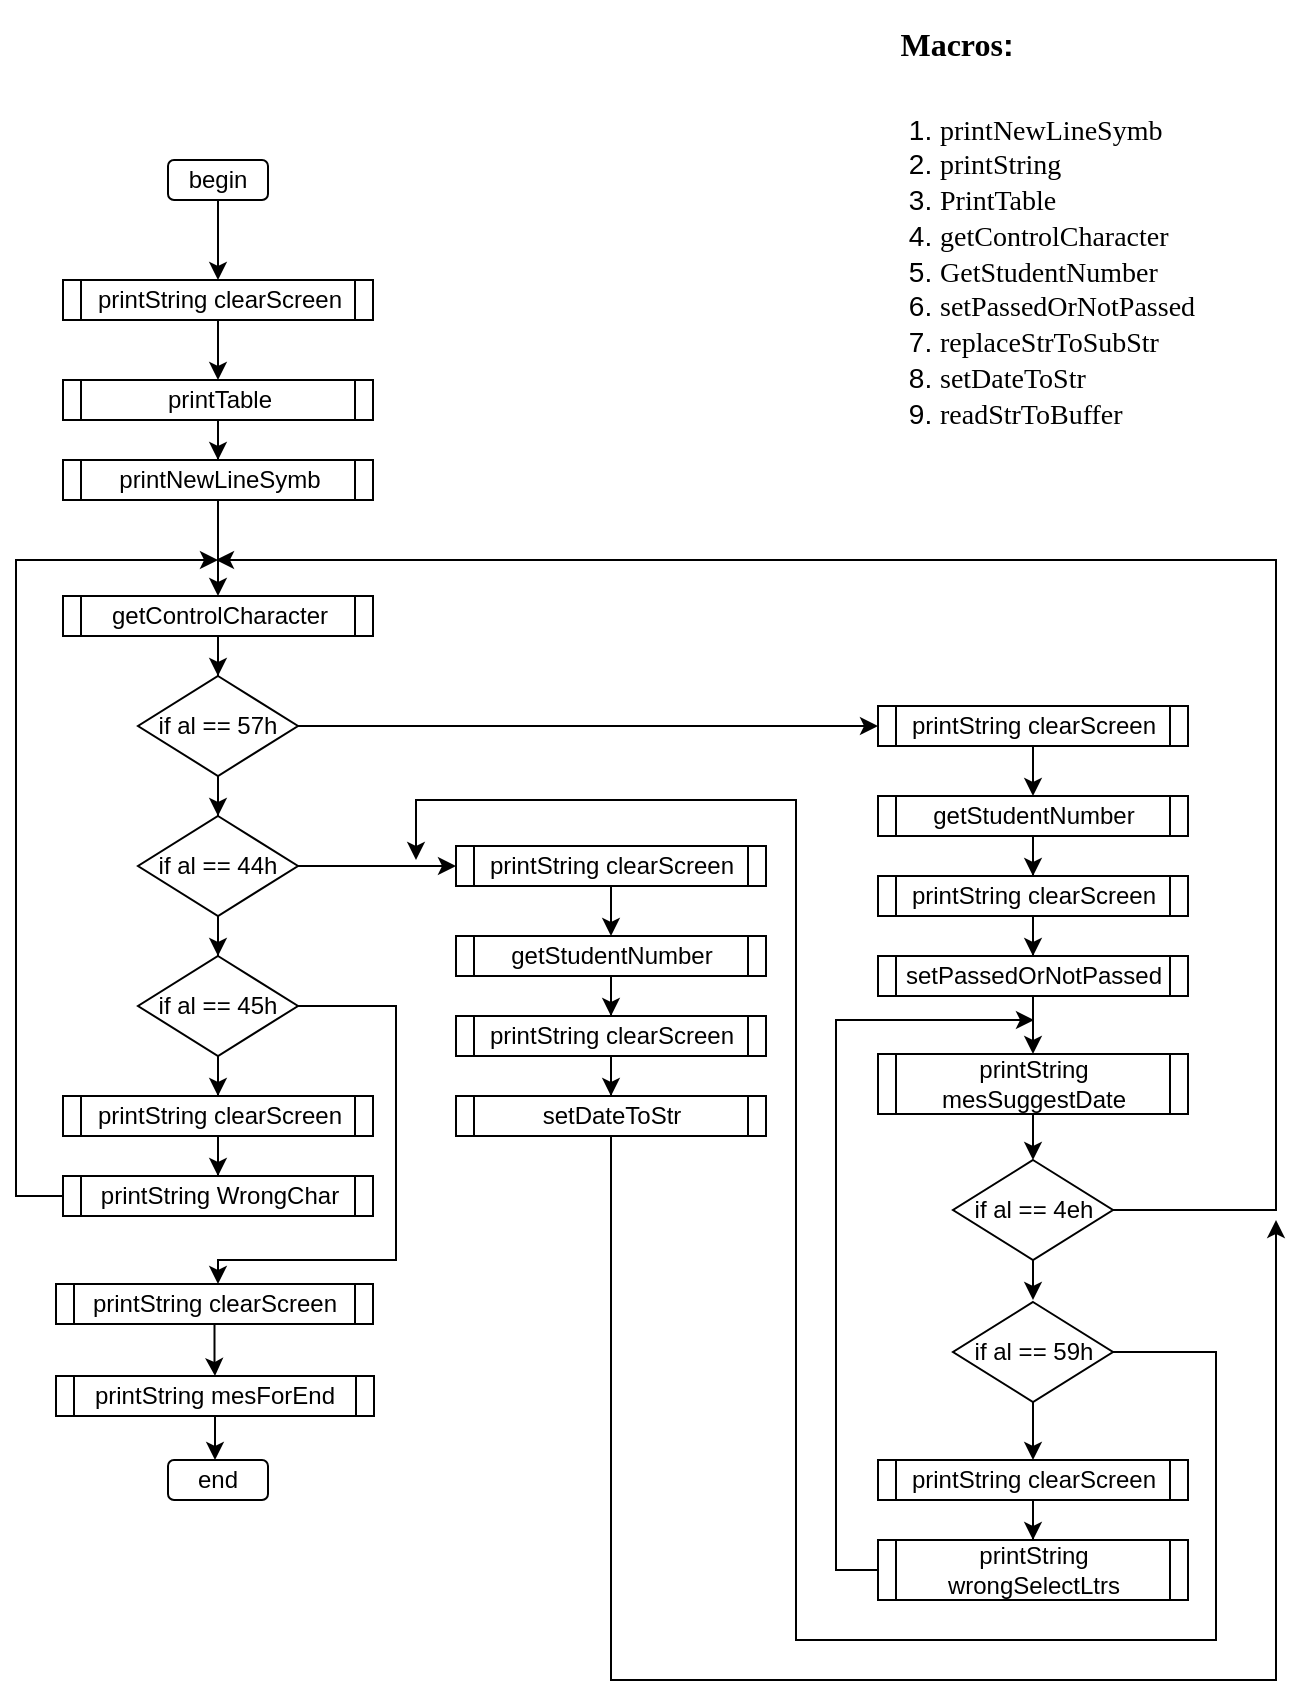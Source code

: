 <mxfile version="15.5.0" type="device"><diagram id="04VifR-atQaVN-kNRWPu" name="Page-1"><mxGraphModel dx="485" dy="1368" grid="1" gridSize="10" guides="1" tooltips="1" connect="1" arrows="1" fold="1" page="1" pageScale="1" pageWidth="850" pageHeight="1100" math="0" shadow="0"><root><mxCell id="0"/><mxCell id="1" parent="0"/><mxCell id="H-H5tbR4z-2xL8LjP6pu-10" style="edgeStyle=orthogonalEdgeStyle;rounded=0;orthogonalLoop=1;jettySize=auto;html=1;entryX=0.5;entryY=0;entryDx=0;entryDy=0;" edge="1" parent="1" source="H-H5tbR4z-2xL8LjP6pu-1" target="H-H5tbR4z-2xL8LjP6pu-2"><mxGeometry relative="1" as="geometry"/></mxCell><mxCell id="H-H5tbR4z-2xL8LjP6pu-1" value="begin" style="rounded=1;whiteSpace=wrap;html=1;" vertex="1" parent="1"><mxGeometry x="216" y="120" width="50" height="20" as="geometry"/></mxCell><mxCell id="H-H5tbR4z-2xL8LjP6pu-12" style="edgeStyle=orthogonalEdgeStyle;rounded=0;orthogonalLoop=1;jettySize=auto;html=1;entryX=0.5;entryY=0;entryDx=0;entryDy=0;" edge="1" parent="1" source="H-H5tbR4z-2xL8LjP6pu-2" target="H-H5tbR4z-2xL8LjP6pu-4"><mxGeometry relative="1" as="geometry"/></mxCell><mxCell id="H-H5tbR4z-2xL8LjP6pu-2" value="printString clearScreen" style="shape=process;whiteSpace=wrap;html=1;backgroundOutline=1;size=0.057;" vertex="1" parent="1"><mxGeometry x="163.5" y="180" width="155" height="20" as="geometry"/></mxCell><mxCell id="H-H5tbR4z-2xL8LjP6pu-13" style="edgeStyle=orthogonalEdgeStyle;rounded=0;orthogonalLoop=1;jettySize=auto;html=1;entryX=0.5;entryY=0;entryDx=0;entryDy=0;" edge="1" parent="1" source="H-H5tbR4z-2xL8LjP6pu-4" target="H-H5tbR4z-2xL8LjP6pu-5"><mxGeometry relative="1" as="geometry"/></mxCell><mxCell id="H-H5tbR4z-2xL8LjP6pu-4" value="printTable" style="shape=process;whiteSpace=wrap;html=1;backgroundOutline=1;size=0.057;" vertex="1" parent="1"><mxGeometry x="163.5" y="230" width="155" height="20" as="geometry"/></mxCell><mxCell id="H-H5tbR4z-2xL8LjP6pu-15" style="edgeStyle=orthogonalEdgeStyle;rounded=0;orthogonalLoop=1;jettySize=auto;html=1;entryX=0.5;entryY=0;entryDx=0;entryDy=0;" edge="1" parent="1" source="H-H5tbR4z-2xL8LjP6pu-5" target="H-H5tbR4z-2xL8LjP6pu-7"><mxGeometry relative="1" as="geometry"/></mxCell><mxCell id="H-H5tbR4z-2xL8LjP6pu-5" value="printNewLineSymb" style="shape=process;whiteSpace=wrap;html=1;backgroundOutline=1;size=0.057;" vertex="1" parent="1"><mxGeometry x="163.5" y="270" width="155" height="20" as="geometry"/></mxCell><mxCell id="H-H5tbR4z-2xL8LjP6pu-20" style="edgeStyle=orthogonalEdgeStyle;rounded=0;orthogonalLoop=1;jettySize=auto;html=1;entryX=0.5;entryY=0;entryDx=0;entryDy=0;" edge="1" parent="1" source="H-H5tbR4z-2xL8LjP6pu-7" target="H-H5tbR4z-2xL8LjP6pu-16"><mxGeometry relative="1" as="geometry"/></mxCell><mxCell id="H-H5tbR4z-2xL8LjP6pu-7" value="getControlCharacter" style="shape=process;whiteSpace=wrap;html=1;backgroundOutline=1;size=0.057;" vertex="1" parent="1"><mxGeometry x="163.5" y="338" width="155" height="20" as="geometry"/></mxCell><mxCell id="H-H5tbR4z-2xL8LjP6pu-21" style="edgeStyle=orthogonalEdgeStyle;rounded=0;orthogonalLoop=1;jettySize=auto;html=1;entryX=0.5;entryY=0;entryDx=0;entryDy=0;" edge="1" parent="1" source="H-H5tbR4z-2xL8LjP6pu-16" target="H-H5tbR4z-2xL8LjP6pu-18"><mxGeometry relative="1" as="geometry"/></mxCell><mxCell id="H-H5tbR4z-2xL8LjP6pu-29" style="edgeStyle=orthogonalEdgeStyle;rounded=0;orthogonalLoop=1;jettySize=auto;html=1;entryX=0;entryY=0.5;entryDx=0;entryDy=0;" edge="1" parent="1" source="H-H5tbR4z-2xL8LjP6pu-16" target="H-H5tbR4z-2xL8LjP6pu-30"><mxGeometry relative="1" as="geometry"><mxPoint x="330" y="375" as="targetPoint"/></mxGeometry></mxCell><mxCell id="H-H5tbR4z-2xL8LjP6pu-16" value="if al == 57h" style="rhombus;whiteSpace=wrap;html=1;" vertex="1" parent="1"><mxGeometry x="201" y="378" width="80" height="50" as="geometry"/></mxCell><mxCell id="H-H5tbR4z-2xL8LjP6pu-26" style="edgeStyle=orthogonalEdgeStyle;rounded=0;orthogonalLoop=1;jettySize=auto;html=1;entryX=0.5;entryY=0;entryDx=0;entryDy=0;" edge="1" parent="1" source="H-H5tbR4z-2xL8LjP6pu-17" target="H-H5tbR4z-2xL8LjP6pu-23"><mxGeometry relative="1" as="geometry"/></mxCell><mxCell id="H-H5tbR4z-2xL8LjP6pu-54" style="edgeStyle=orthogonalEdgeStyle;rounded=0;orthogonalLoop=1;jettySize=auto;html=1;" edge="1" parent="1" source="H-H5tbR4z-2xL8LjP6pu-17"><mxGeometry relative="1" as="geometry"><mxPoint x="241" y="682" as="targetPoint"/><Array as="points"><mxPoint x="330" y="543"/><mxPoint x="330" y="670"/><mxPoint x="241" y="670"/></Array></mxGeometry></mxCell><mxCell id="H-H5tbR4z-2xL8LjP6pu-17" value="if al == 45h" style="rhombus;whiteSpace=wrap;html=1;" vertex="1" parent="1"><mxGeometry x="201" y="518" width="80" height="50" as="geometry"/></mxCell><mxCell id="H-H5tbR4z-2xL8LjP6pu-22" style="edgeStyle=orthogonalEdgeStyle;rounded=0;orthogonalLoop=1;jettySize=auto;html=1;entryX=0.5;entryY=0;entryDx=0;entryDy=0;" edge="1" parent="1" source="H-H5tbR4z-2xL8LjP6pu-18" target="H-H5tbR4z-2xL8LjP6pu-17"><mxGeometry relative="1" as="geometry"/></mxCell><mxCell id="H-H5tbR4z-2xL8LjP6pu-70" style="edgeStyle=orthogonalEdgeStyle;rounded=0;orthogonalLoop=1;jettySize=auto;html=1;entryX=0;entryY=0.5;entryDx=0;entryDy=0;" edge="1" parent="1" source="H-H5tbR4z-2xL8LjP6pu-18" target="H-H5tbR4z-2xL8LjP6pu-63"><mxGeometry relative="1" as="geometry"/></mxCell><mxCell id="H-H5tbR4z-2xL8LjP6pu-18" value="if al == 44h" style="rhombus;whiteSpace=wrap;html=1;" vertex="1" parent="1"><mxGeometry x="201" y="448" width="80" height="50" as="geometry"/></mxCell><mxCell id="H-H5tbR4z-2xL8LjP6pu-27" style="edgeStyle=orthogonalEdgeStyle;rounded=0;orthogonalLoop=1;jettySize=auto;html=1;entryX=0.5;entryY=0;entryDx=0;entryDy=0;" edge="1" parent="1" source="H-H5tbR4z-2xL8LjP6pu-23" target="H-H5tbR4z-2xL8LjP6pu-24"><mxGeometry relative="1" as="geometry"/></mxCell><mxCell id="H-H5tbR4z-2xL8LjP6pu-23" value="printString clearScreen" style="shape=process;whiteSpace=wrap;html=1;backgroundOutline=1;size=0.057;" vertex="1" parent="1"><mxGeometry x="163.5" y="588" width="155" height="20" as="geometry"/></mxCell><mxCell id="H-H5tbR4z-2xL8LjP6pu-28" style="edgeStyle=orthogonalEdgeStyle;rounded=0;orthogonalLoop=1;jettySize=auto;html=1;" edge="1" parent="1" source="H-H5tbR4z-2xL8LjP6pu-24"><mxGeometry relative="1" as="geometry"><mxPoint x="241" y="320" as="targetPoint"/><Array as="points"><mxPoint x="140" y="638"/><mxPoint x="140" y="320"/></Array></mxGeometry></mxCell><mxCell id="H-H5tbR4z-2xL8LjP6pu-24" value="printString WrongChar" style="shape=process;whiteSpace=wrap;html=1;backgroundOutline=1;size=0.057;" vertex="1" parent="1"><mxGeometry x="163.5" y="628" width="155" height="20" as="geometry"/></mxCell><mxCell id="H-H5tbR4z-2xL8LjP6pu-35" style="edgeStyle=orthogonalEdgeStyle;rounded=0;orthogonalLoop=1;jettySize=auto;html=1;entryX=0.5;entryY=0;entryDx=0;entryDy=0;" edge="1" parent="1" source="H-H5tbR4z-2xL8LjP6pu-30" target="H-H5tbR4z-2xL8LjP6pu-31"><mxGeometry relative="1" as="geometry"/></mxCell><mxCell id="H-H5tbR4z-2xL8LjP6pu-30" value="printString clearScreen" style="shape=process;whiteSpace=wrap;html=1;backgroundOutline=1;size=0.057;" vertex="1" parent="1"><mxGeometry x="571" y="393" width="155" height="20" as="geometry"/></mxCell><mxCell id="H-H5tbR4z-2xL8LjP6pu-34" style="edgeStyle=orthogonalEdgeStyle;rounded=0;orthogonalLoop=1;jettySize=auto;html=1;entryX=0.5;entryY=0;entryDx=0;entryDy=0;" edge="1" parent="1" source="H-H5tbR4z-2xL8LjP6pu-31" target="H-H5tbR4z-2xL8LjP6pu-36"><mxGeometry relative="1" as="geometry"/></mxCell><mxCell id="H-H5tbR4z-2xL8LjP6pu-31" value="getStudentNumber" style="shape=process;whiteSpace=wrap;html=1;backgroundOutline=1;size=0.057;" vertex="1" parent="1"><mxGeometry x="571" y="438" width="155" height="20" as="geometry"/></mxCell><mxCell id="H-H5tbR4z-2xL8LjP6pu-50" style="edgeStyle=orthogonalEdgeStyle;rounded=0;orthogonalLoop=1;jettySize=auto;html=1;entryX=0.5;entryY=0;entryDx=0;entryDy=0;" edge="1" parent="1" source="H-H5tbR4z-2xL8LjP6pu-32" target="H-H5tbR4z-2xL8LjP6pu-40"><mxGeometry relative="1" as="geometry"/></mxCell><mxCell id="H-H5tbR4z-2xL8LjP6pu-32" value="setPassedOrNotPassed" style="shape=process;whiteSpace=wrap;html=1;backgroundOutline=1;size=0.057;" vertex="1" parent="1"><mxGeometry x="571" y="518" width="155" height="20" as="geometry"/></mxCell><mxCell id="H-H5tbR4z-2xL8LjP6pu-38" style="edgeStyle=orthogonalEdgeStyle;rounded=0;orthogonalLoop=1;jettySize=auto;html=1;entryX=0.5;entryY=0;entryDx=0;entryDy=0;" edge="1" parent="1" source="H-H5tbR4z-2xL8LjP6pu-36" target="H-H5tbR4z-2xL8LjP6pu-32"><mxGeometry relative="1" as="geometry"/></mxCell><mxCell id="H-H5tbR4z-2xL8LjP6pu-36" value="printString clearScreen" style="shape=process;whiteSpace=wrap;html=1;backgroundOutline=1;size=0.057;" vertex="1" parent="1"><mxGeometry x="571" y="478" width="155" height="20" as="geometry"/></mxCell><mxCell id="H-H5tbR4z-2xL8LjP6pu-79" style="edgeStyle=orthogonalEdgeStyle;rounded=0;orthogonalLoop=1;jettySize=auto;html=1;entryX=0.5;entryY=0;entryDx=0;entryDy=0;" edge="1" parent="1" source="H-H5tbR4z-2xL8LjP6pu-39" target="H-H5tbR4z-2xL8LjP6pu-43"><mxGeometry relative="1" as="geometry"/></mxCell><mxCell id="H-H5tbR4z-2xL8LjP6pu-81" style="edgeStyle=orthogonalEdgeStyle;rounded=0;orthogonalLoop=1;jettySize=auto;html=1;" edge="1" parent="1" source="H-H5tbR4z-2xL8LjP6pu-39"><mxGeometry relative="1" as="geometry"><mxPoint x="340" y="470" as="targetPoint"/><Array as="points"><mxPoint x="740" y="716"/><mxPoint x="740" y="860"/><mxPoint x="530" y="860"/><mxPoint x="530" y="440"/><mxPoint x="340" y="440"/></Array></mxGeometry></mxCell><mxCell id="H-H5tbR4z-2xL8LjP6pu-39" value="if al == 59h" style="rhombus;whiteSpace=wrap;html=1;" vertex="1" parent="1"><mxGeometry x="608.5" y="691" width="80" height="50" as="geometry"/></mxCell><mxCell id="H-H5tbR4z-2xL8LjP6pu-75" style="edgeStyle=orthogonalEdgeStyle;rounded=0;orthogonalLoop=1;jettySize=auto;html=1;entryX=0.5;entryY=0;entryDx=0;entryDy=0;" edge="1" parent="1" source="H-H5tbR4z-2xL8LjP6pu-40" target="H-H5tbR4z-2xL8LjP6pu-41"><mxGeometry relative="1" as="geometry"/></mxCell><mxCell id="H-H5tbR4z-2xL8LjP6pu-40" value="printString mesSuggestDate" style="shape=process;whiteSpace=wrap;html=1;backgroundOutline=1;size=0.057;" vertex="1" parent="1"><mxGeometry x="571" y="567" width="155" height="30" as="geometry"/></mxCell><mxCell id="H-H5tbR4z-2xL8LjP6pu-78" style="edgeStyle=orthogonalEdgeStyle;rounded=0;orthogonalLoop=1;jettySize=auto;html=1;entryX=0.494;entryY=-0.031;entryDx=0;entryDy=0;entryPerimeter=0;" edge="1" parent="1" source="H-H5tbR4z-2xL8LjP6pu-41" target="H-H5tbR4z-2xL8LjP6pu-39"><mxGeometry relative="1" as="geometry"/></mxCell><mxCell id="H-H5tbR4z-2xL8LjP6pu-80" style="edgeStyle=orthogonalEdgeStyle;rounded=0;orthogonalLoop=1;jettySize=auto;html=1;" edge="1" parent="1" source="H-H5tbR4z-2xL8LjP6pu-41"><mxGeometry relative="1" as="geometry"><mxPoint x="240" y="320" as="targetPoint"/><Array as="points"><mxPoint x="770" y="645"/><mxPoint x="770" y="320"/></Array></mxGeometry></mxCell><mxCell id="H-H5tbR4z-2xL8LjP6pu-41" value="if al == 4eh" style="rhombus;whiteSpace=wrap;html=1;" vertex="1" parent="1"><mxGeometry x="608.5" y="620" width="80" height="50" as="geometry"/></mxCell><mxCell id="H-H5tbR4z-2xL8LjP6pu-42" style="edgeStyle=orthogonalEdgeStyle;rounded=0;orthogonalLoop=1;jettySize=auto;html=1;entryX=0.5;entryY=0;entryDx=0;entryDy=0;" edge="1" parent="1" source="H-H5tbR4z-2xL8LjP6pu-43" target="H-H5tbR4z-2xL8LjP6pu-44"><mxGeometry relative="1" as="geometry"/></mxCell><mxCell id="H-H5tbR4z-2xL8LjP6pu-43" value="printString clearScreen" style="shape=process;whiteSpace=wrap;html=1;backgroundOutline=1;size=0.057;" vertex="1" parent="1"><mxGeometry x="571" y="770" width="155" height="20" as="geometry"/></mxCell><mxCell id="H-H5tbR4z-2xL8LjP6pu-46" style="edgeStyle=orthogonalEdgeStyle;rounded=0;orthogonalLoop=1;jettySize=auto;html=1;" edge="1" parent="1" source="H-H5tbR4z-2xL8LjP6pu-44"><mxGeometry relative="1" as="geometry"><mxPoint x="649" y="550" as="targetPoint"/><Array as="points"><mxPoint x="550" y="825"/><mxPoint x="550" y="550"/></Array></mxGeometry></mxCell><mxCell id="H-H5tbR4z-2xL8LjP6pu-44" value="printString wrongSelectLtrs" style="shape=process;whiteSpace=wrap;html=1;backgroundOutline=1;size=0.057;" vertex="1" parent="1"><mxGeometry x="571" y="810" width="155" height="30" as="geometry"/></mxCell><mxCell id="H-H5tbR4z-2xL8LjP6pu-53" value="end" style="rounded=1;whiteSpace=wrap;html=1;" vertex="1" parent="1"><mxGeometry x="216" y="770" width="50" height="20" as="geometry"/></mxCell><mxCell id="H-H5tbR4z-2xL8LjP6pu-62" style="edgeStyle=orthogonalEdgeStyle;rounded=0;orthogonalLoop=1;jettySize=auto;html=1;entryX=0.5;entryY=0;entryDx=0;entryDy=0;" edge="1" parent="1" source="H-H5tbR4z-2xL8LjP6pu-63" target="H-H5tbR4z-2xL8LjP6pu-65"><mxGeometry relative="1" as="geometry"/></mxCell><mxCell id="H-H5tbR4z-2xL8LjP6pu-63" value="printString clearScreen" style="shape=process;whiteSpace=wrap;html=1;backgroundOutline=1;size=0.057;" vertex="1" parent="1"><mxGeometry x="360" y="463" width="155" height="20" as="geometry"/></mxCell><mxCell id="H-H5tbR4z-2xL8LjP6pu-64" style="edgeStyle=orthogonalEdgeStyle;rounded=0;orthogonalLoop=1;jettySize=auto;html=1;entryX=0.5;entryY=0;entryDx=0;entryDy=0;" edge="1" parent="1" source="H-H5tbR4z-2xL8LjP6pu-65" target="H-H5tbR4z-2xL8LjP6pu-68"><mxGeometry relative="1" as="geometry"/></mxCell><mxCell id="H-H5tbR4z-2xL8LjP6pu-65" value="getStudentNumber" style="shape=process;whiteSpace=wrap;html=1;backgroundOutline=1;size=0.057;" vertex="1" parent="1"><mxGeometry x="360" y="508" width="155" height="20" as="geometry"/></mxCell><mxCell id="H-H5tbR4z-2xL8LjP6pu-71" style="edgeStyle=orthogonalEdgeStyle;rounded=0;orthogonalLoop=1;jettySize=auto;html=1;" edge="1" parent="1" source="H-H5tbR4z-2xL8LjP6pu-66"><mxGeometry relative="1" as="geometry"><mxPoint x="770" y="650" as="targetPoint"/><Array as="points"><mxPoint x="438" y="880"/><mxPoint x="770" y="880"/></Array></mxGeometry></mxCell><mxCell id="H-H5tbR4z-2xL8LjP6pu-66" value="setDateToStr" style="shape=process;whiteSpace=wrap;html=1;backgroundOutline=1;size=0.057;" vertex="1" parent="1"><mxGeometry x="360" y="588" width="155" height="20" as="geometry"/></mxCell><mxCell id="H-H5tbR4z-2xL8LjP6pu-67" style="edgeStyle=orthogonalEdgeStyle;rounded=0;orthogonalLoop=1;jettySize=auto;html=1;entryX=0.5;entryY=0;entryDx=0;entryDy=0;" edge="1" parent="1" source="H-H5tbR4z-2xL8LjP6pu-68" target="H-H5tbR4z-2xL8LjP6pu-66"><mxGeometry relative="1" as="geometry"/></mxCell><mxCell id="H-H5tbR4z-2xL8LjP6pu-68" value="printString clearScreen" style="shape=process;whiteSpace=wrap;html=1;backgroundOutline=1;size=0.057;" vertex="1" parent="1"><mxGeometry x="360" y="548" width="155" height="20" as="geometry"/></mxCell><mxCell id="H-H5tbR4z-2xL8LjP6pu-88" value="&lt;ol style=&quot;font-size: 14px&quot;&gt;&lt;li&gt;&lt;font face=&quot;Times New Roman&quot; style=&quot;font-size: 14px&quot;&gt;printNewLineSymb&lt;/font&gt;&lt;/li&gt;&lt;li&gt;&lt;font face=&quot;Times New Roman&quot; style=&quot;font-size: 14px&quot;&gt;printString&lt;/font&gt;&lt;/li&gt;&lt;li&gt;&lt;font face=&quot;Times New Roman&quot; style=&quot;font-size: 14px&quot;&gt;PrintTable&lt;/font&gt;&lt;/li&gt;&lt;li&gt;&lt;font face=&quot;Times New Roman&quot; style=&quot;font-size: 14px&quot;&gt;getControlCharacter&lt;/font&gt;&lt;/li&gt;&lt;li&gt;&lt;font face=&quot;Times New Roman&quot; style=&quot;font-size: 14px&quot;&gt;GetStudentNumber&lt;/font&gt;&lt;/li&gt;&lt;li&gt;&lt;font face=&quot;Times New Roman&quot; style=&quot;font-size: 14px&quot;&gt;setPassedOrNotPassed&lt;/font&gt;&lt;/li&gt;&lt;li&gt;&lt;font face=&quot;Times New Roman&quot; style=&quot;font-size: 14px&quot;&gt;replaceStrToSubStr&lt;/font&gt;&lt;/li&gt;&lt;li&gt;&lt;font face=&quot;Times New Roman&quot; style=&quot;font-size: 14px&quot;&gt;setDateToStr&lt;/font&gt;&lt;/li&gt;&lt;li&gt;&lt;font face=&quot;Times New Roman&quot; style=&quot;font-size: 14px&quot;&gt;readStrToBuffer&lt;/font&gt;&lt;/li&gt;&lt;/ol&gt;" style="text;strokeColor=none;fillColor=none;html=1;whiteSpace=wrap;verticalAlign=middle;overflow=hidden;" vertex="1" parent="1"><mxGeometry x="560" y="80" width="180" height="190" as="geometry"/></mxCell><mxCell id="H-H5tbR4z-2xL8LjP6pu-89" value="&lt;font style=&quot;font-size: 16px&quot;&gt;&lt;font face=&quot;Times New Roman&quot; style=&quot;font-size: 16px&quot;&gt;Macros&lt;/font&gt;:&lt;/font&gt;" style="text;strokeColor=none;fillColor=none;html=1;fontSize=24;fontStyle=1;verticalAlign=middle;align=center;" vertex="1" parent="1"><mxGeometry x="560" y="40" width="100" height="40" as="geometry"/></mxCell><mxCell id="H-H5tbR4z-2xL8LjP6pu-99" style="edgeStyle=orthogonalEdgeStyle;rounded=0;orthogonalLoop=1;jettySize=auto;html=1;entryX=0.5;entryY=0;entryDx=0;entryDy=0;fontFamily=Times New Roman;fontSize=16;" edge="1" parent="1" source="H-H5tbR4z-2xL8LjP6pu-90" target="H-H5tbR4z-2xL8LjP6pu-91"><mxGeometry relative="1" as="geometry"/></mxCell><mxCell id="H-H5tbR4z-2xL8LjP6pu-90" value="printString clearScreen" style="shape=process;whiteSpace=wrap;html=1;backgroundOutline=1;size=0.057;" vertex="1" parent="1"><mxGeometry x="160" y="682" width="158.5" height="20" as="geometry"/></mxCell><mxCell id="H-H5tbR4z-2xL8LjP6pu-100" style="edgeStyle=orthogonalEdgeStyle;rounded=0;orthogonalLoop=1;jettySize=auto;html=1;entryX=0.47;entryY=0;entryDx=0;entryDy=0;entryPerimeter=0;fontFamily=Times New Roman;fontSize=16;" edge="1" parent="1" source="H-H5tbR4z-2xL8LjP6pu-91" target="H-H5tbR4z-2xL8LjP6pu-53"><mxGeometry relative="1" as="geometry"/></mxCell><mxCell id="H-H5tbR4z-2xL8LjP6pu-91" value="printString mesForEnd" style="shape=process;whiteSpace=wrap;html=1;backgroundOutline=1;size=0.057;" vertex="1" parent="1"><mxGeometry x="160" y="728" width="159" height="20" as="geometry"/></mxCell></root></mxGraphModel></diagram></mxfile>